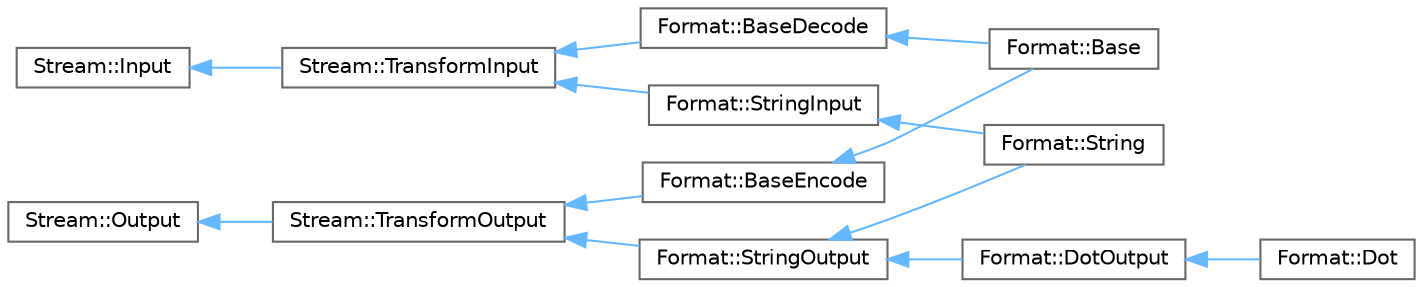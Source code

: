 digraph "Graphical Class Hierarchy"
{
 // LATEX_PDF_SIZE
  bgcolor="transparent";
  edge [fontname=Helvetica,fontsize=10,labelfontname=Helvetica,labelfontsize=10];
  node [fontname=Helvetica,fontsize=10,shape=box,height=0.2,width=0.4];
  rankdir="LR";
  Node0 [label="Stream::Input",height=0.2,width=0.4,color="grey40", fillcolor="white", style="filled",URL="/tmp/build/x64/Release/Stream/tag.xml$d7/d83/classStream_1_1Input.html",tooltip=" "];
  Node0 -> Node1 [dir="back",color="steelblue1",style="solid"];
  Node1 [label="Stream::TransformInput",height=0.2,width=0.4,color="grey40", fillcolor="white", style="filled",URL="/tmp/build/x64/Release/Stream/tag.xml$db/d03/classStream_1_1TransformInput.html",tooltip=" "];
  Node1 -> Node2 [dir="back",color="steelblue1",style="solid"];
  Node2 [label="Format::BaseDecode",height=0.2,width=0.4,color="grey40", fillcolor="white", style="filled",URL="$d3/d52/classFormat_1_1BaseDecode.html",tooltip="Stream::Input Base decoder."];
  Node2 -> Node3 [dir="back",color="steelblue1",style="solid"];
  Node3 [label="Format::Base",height=0.2,width=0.4,color="grey40", fillcolor="white", style="filled",URL="$db/df1/classFormat_1_1Base.html",tooltip="Stream::Input / Stream::Output Base decoder and encoder."];
  Node1 -> Node10 [dir="back",color="steelblue1",style="solid"];
  Node10 [label="Format::StringInput",height=0.2,width=0.4,color="grey40", fillcolor="white", style="filled",URL="$d1/df1/classFormat_1_1StringInput.html",tooltip=" "];
  Node10 -> Node9 [dir="back",color="steelblue1",style="solid"];
  Node9 [label="Format::String",height=0.2,width=0.4,color="grey40", fillcolor="white", style="filled",URL="$df/d21/classFormat_1_1String.html",tooltip=" "];
  Node11 [label="Stream::Output",height=0.2,width=0.4,color="grey40", fillcolor="white", style="filled",URL="/tmp/build/x64/Release/Stream/tag.xml$df/dc2/classStream_1_1Output.html",tooltip=" "];
  Node11 -> Node5 [dir="back",color="steelblue1",style="solid"];
  Node5 [label="Stream::TransformOutput",height=0.2,width=0.4,color="grey40", fillcolor="white", style="filled",URL="/tmp/build/x64/Release/Stream/tag.xml$d1/dff/classStream_1_1TransformOutput.html",tooltip=" "];
  Node5 -> Node4 [dir="back",color="steelblue1",style="solid"];
  Node4 [label="Format::BaseEncode",height=0.2,width=0.4,color="grey40", fillcolor="white", style="filled",URL="$d1/d91/classFormat_1_1BaseEncode.html",tooltip="Stream::Output Base encoder."];
  Node4 -> Node3 [dir="back",color="steelblue1",style="solid"];
  Node5 -> Node6 [dir="back",color="steelblue1",style="solid"];
  Node6 [label="Format::StringOutput",height=0.2,width=0.4,color="grey40", fillcolor="white", style="filled",URL="$d1/dc1/classFormat_1_1StringOutput.html",tooltip=" "];
  Node6 -> Node7 [dir="back",color="steelblue1",style="solid"];
  Node7 [label="Format::DotOutput",height=0.2,width=0.4,color="grey40", fillcolor="white", style="filled",URL="$d8/db3/classFormat_1_1DotOutput.html",tooltip=" "];
  Node7 -> Node8 [dir="back",color="steelblue1",style="solid"];
  Node8 [label="Format::Dot",height=0.2,width=0.4,color="grey40", fillcolor="white", style="filled",URL="$d3/d2f/classFormat_1_1Dot.html",tooltip=" "];
  Node6 -> Node9 [dir="back",color="steelblue1",style="solid"];
}
